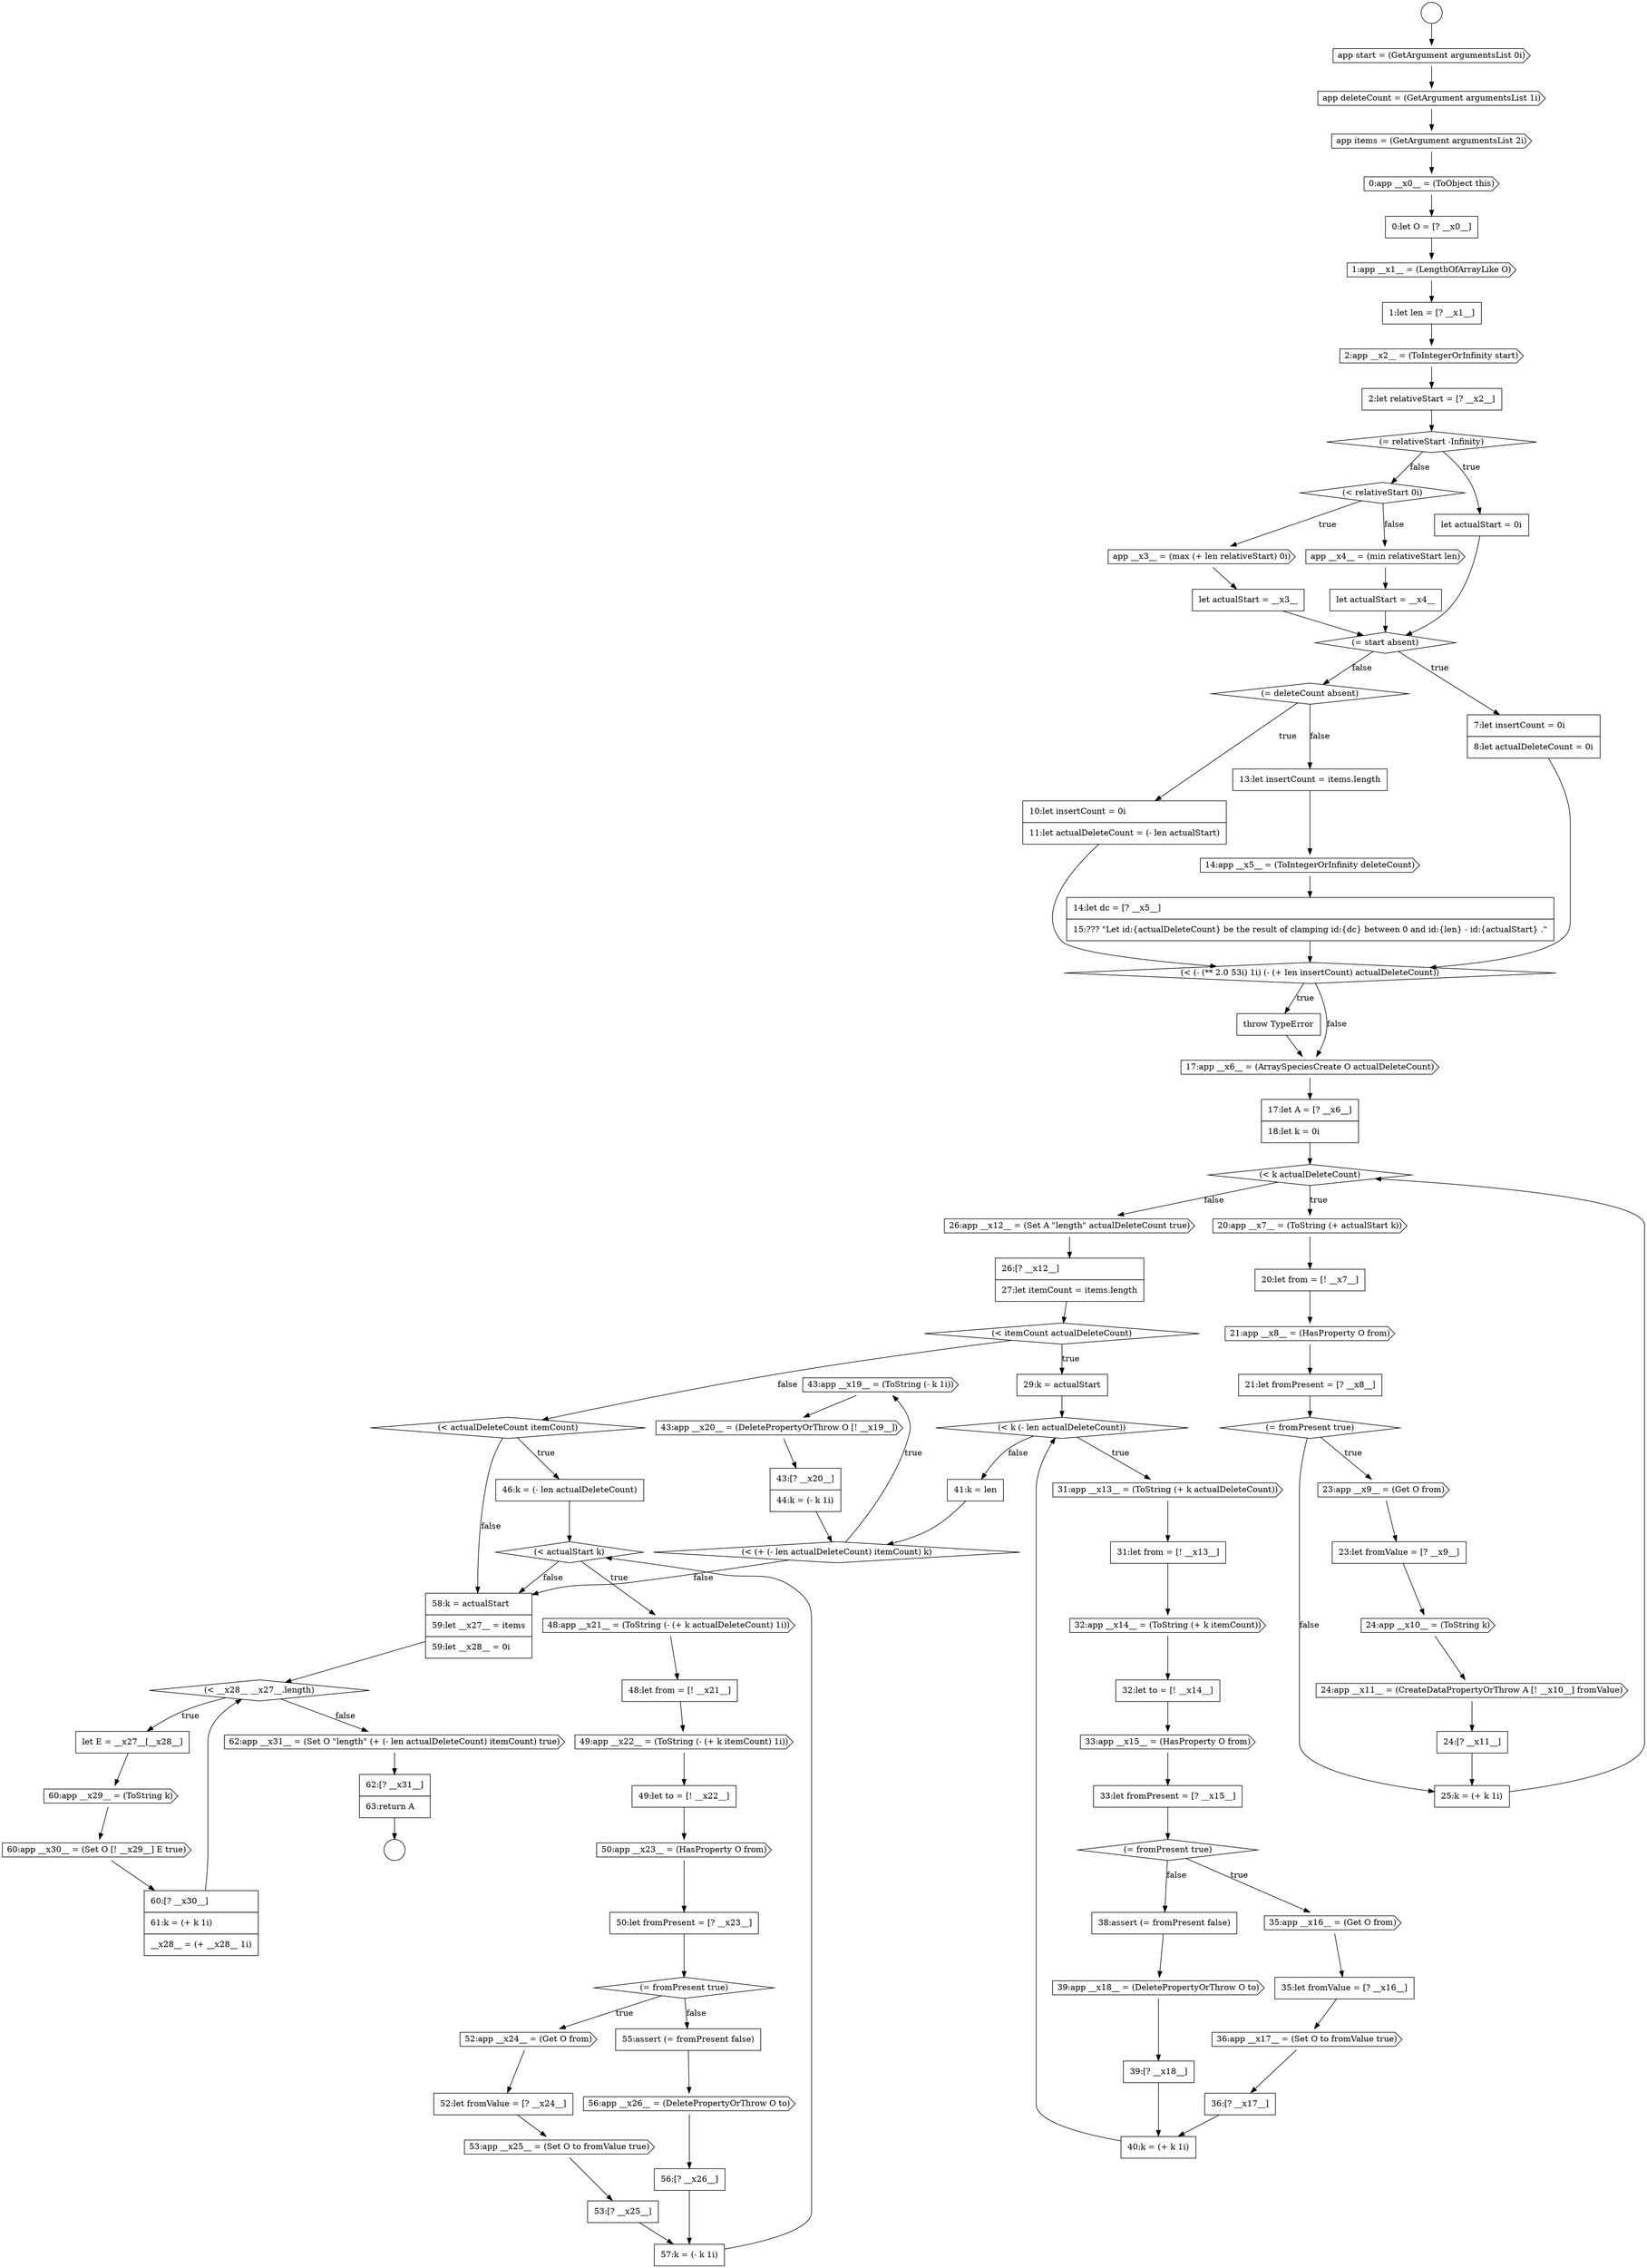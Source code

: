 digraph {
  node16918 [shape=cds, label=<<font color="black">43:app __x19__ = (ToString (- k 1i))</font>> color="black" fillcolor="white" style=filled]
  node16928 [shape=cds, label=<<font color="black">50:app __x23__ = (HasProperty O from)</font>> color="black" fillcolor="white" style=filled]
  node16911 [shape=none, margin=0, label=<<font color="black">
    <table border="0" cellborder="1" cellspacing="0" cellpadding="10">
      <tr><td align="left">36:[? __x17__]</td></tr>
    </table>
  </font>> color="black" fillcolor="white" style=filled]
  node16898 [shape=diamond, label=<<font color="black">(&lt; itemCount actualDeleteCount)</font>> color="black" fillcolor="white" style=filled]
  node16881 [shape=none, margin=0, label=<<font color="black">
    <table border="0" cellborder="1" cellspacing="0" cellpadding="10">
      <tr><td align="left">throw TypeError</td></tr>
    </table>
  </font>> color="black" fillcolor="white" style=filled]
  node16940 [shape=diamond, label=<<font color="black">(&lt; __x28__ __x27__.length)</font>> color="black" fillcolor="white" style=filled]
  node16862 [shape=cds, label=<<font color="black">1:app __x1__ = (LengthOfArrayLike O)</font>> color="black" fillcolor="white" style=filled]
  node16894 [shape=none, margin=0, label=<<font color="black">
    <table border="0" cellborder="1" cellspacing="0" cellpadding="10">
      <tr><td align="left">24:[? __x11__]</td></tr>
    </table>
  </font>> color="black" fillcolor="white" style=filled]
  node16915 [shape=none, margin=0, label=<<font color="black">
    <table border="0" cellborder="1" cellspacing="0" cellpadding="10">
      <tr><td align="left">40:k = (+ k 1i)</td></tr>
    </table>
  </font>> color="black" fillcolor="white" style=filled]
  node16933 [shape=cds, label=<<font color="black">53:app __x25__ = (Set O to fromValue true)</font>> color="black" fillcolor="white" style=filled]
  node16868 [shape=diamond, label=<<font color="black">(&lt; relativeStart 0i)</font>> color="black" fillcolor="white" style=filled]
  node16877 [shape=none, margin=0, label=<<font color="black">
    <table border="0" cellborder="1" cellspacing="0" cellpadding="10">
      <tr><td align="left">13:let insertCount = items.length</td></tr>
    </table>
  </font>> color="black" fillcolor="white" style=filled]
  node16890 [shape=cds, label=<<font color="black">23:app __x9__ = (Get O from)</font>> color="black" fillcolor="white" style=filled]
  node16919 [shape=cds, label=<<font color="black">43:app __x20__ = (DeletePropertyOrThrow O [! __x19__])</font>> color="black" fillcolor="white" style=filled]
  node16873 [shape=diamond, label=<<font color="black">(= start absent)</font>> color="black" fillcolor="white" style=filled]
  node16872 [shape=none, margin=0, label=<<font color="black">
    <table border="0" cellborder="1" cellspacing="0" cellpadding="10">
      <tr><td align="left">let actualStart = __x4__</td></tr>
    </table>
  </font>> color="black" fillcolor="white" style=filled]
  node16929 [shape=none, margin=0, label=<<font color="black">
    <table border="0" cellborder="1" cellspacing="0" cellpadding="10">
      <tr><td align="left">50:let fromPresent = [? __x23__]</td></tr>
    </table>
  </font>> color="black" fillcolor="white" style=filled]
  node16907 [shape=diamond, label=<<font color="black">(= fromPresent true)</font>> color="black" fillcolor="white" style=filled]
  node16946 [shape=none, margin=0, label=<<font color="black">
    <table border="0" cellborder="1" cellspacing="0" cellpadding="10">
      <tr><td align="left">62:[? __x31__]</td></tr>
      <tr><td align="left">63:return A</td></tr>
    </table>
  </font>> color="black" fillcolor="white" style=filled]
  node16897 [shape=none, margin=0, label=<<font color="black">
    <table border="0" cellborder="1" cellspacing="0" cellpadding="10">
      <tr><td align="left">26:[? __x12__]</td></tr>
      <tr><td align="left">27:let itemCount = items.length</td></tr>
    </table>
  </font>> color="black" fillcolor="white" style=filled]
  node16944 [shape=none, margin=0, label=<<font color="black">
    <table border="0" cellborder="1" cellspacing="0" cellpadding="10">
      <tr><td align="left">60:[? __x30__]</td></tr>
      <tr><td align="left">61:k = (+ k 1i)</td></tr>
      <tr><td align="left">__x28__ = (+ __x28__ 1i)</td></tr>
    </table>
  </font>> color="black" fillcolor="white" style=filled]
  node16924 [shape=cds, label=<<font color="black">48:app __x21__ = (ToString (- (+ k actualDeleteCount) 1i))</font>> color="black" fillcolor="white" style=filled]
  node16902 [shape=none, margin=0, label=<<font color="black">
    <table border="0" cellborder="1" cellspacing="0" cellpadding="10">
      <tr><td align="left">31:let from = [! __x13__]</td></tr>
    </table>
  </font>> color="black" fillcolor="white" style=filled]
  node16885 [shape=cds, label=<<font color="black">20:app __x7__ = (ToString (+ actualStart k))</font>> color="black" fillcolor="white" style=filled]
  node16858 [shape=cds, label=<<font color="black">app deleteCount = (GetArgument argumentsList 1i)</font>> color="black" fillcolor="white" style=filled]
  node16882 [shape=cds, label=<<font color="black">17:app __x6__ = (ArraySpeciesCreate O actualDeleteCount)</font>> color="black" fillcolor="white" style=filled]
  node16927 [shape=none, margin=0, label=<<font color="black">
    <table border="0" cellborder="1" cellspacing="0" cellpadding="10">
      <tr><td align="left">49:let to = [! __x22__]</td></tr>
    </table>
  </font>> color="black" fillcolor="white" style=filled]
  node16861 [shape=none, margin=0, label=<<font color="black">
    <table border="0" cellborder="1" cellspacing="0" cellpadding="10">
      <tr><td align="left">0:let O = [? __x0__]</td></tr>
    </table>
  </font>> color="black" fillcolor="white" style=filled]
  node16865 [shape=none, margin=0, label=<<font color="black">
    <table border="0" cellborder="1" cellspacing="0" cellpadding="10">
      <tr><td align="left">2:let relativeStart = [? __x2__]</td></tr>
    </table>
  </font>> color="black" fillcolor="white" style=filled]
  node16880 [shape=diamond, label=<<font color="black">(&lt; (- (** 2.0 53i) 1i) (- (+ len insertCount) actualDeleteCount))</font>> color="black" fillcolor="white" style=filled]
  node16916 [shape=none, margin=0, label=<<font color="black">
    <table border="0" cellborder="1" cellspacing="0" cellpadding="10">
      <tr><td align="left">41:k = len</td></tr>
    </table>
  </font>> color="black" fillcolor="white" style=filled]
  node16899 [shape=none, margin=0, label=<<font color="black">
    <table border="0" cellborder="1" cellspacing="0" cellpadding="10">
      <tr><td align="left">29:k = actualStart</td></tr>
    </table>
  </font>> color="black" fillcolor="white" style=filled]
  node16893 [shape=cds, label=<<font color="black">24:app __x11__ = (CreateDataPropertyOrThrow A [! __x10__] fromValue)</font>> color="black" fillcolor="white" style=filled]
  node16910 [shape=cds, label=<<font color="black">36:app __x17__ = (Set O to fromValue true)</font>> color="black" fillcolor="white" style=filled]
  node16936 [shape=cds, label=<<font color="black">56:app __x26__ = (DeletePropertyOrThrow O to)</font>> color="black" fillcolor="white" style=filled]
  node16920 [shape=none, margin=0, label=<<font color="black">
    <table border="0" cellborder="1" cellspacing="0" cellpadding="10">
      <tr><td align="left">43:[? __x20__]</td></tr>
      <tr><td align="left">44:k = (- k 1i)</td></tr>
    </table>
  </font>> color="black" fillcolor="white" style=filled]
  node16903 [shape=cds, label=<<font color="black">32:app __x14__ = (ToString (+ k itemCount))</font>> color="black" fillcolor="white" style=filled]
  node16937 [shape=none, margin=0, label=<<font color="black">
    <table border="0" cellborder="1" cellspacing="0" cellpadding="10">
      <tr><td align="left">56:[? __x26__]</td></tr>
    </table>
  </font>> color="black" fillcolor="white" style=filled]
  node16889 [shape=diamond, label=<<font color="black">(= fromPresent true)</font>> color="black" fillcolor="white" style=filled]
  node16906 [shape=none, margin=0, label=<<font color="black">
    <table border="0" cellborder="1" cellspacing="0" cellpadding="10">
      <tr><td align="left">33:let fromPresent = [? __x15__]</td></tr>
    </table>
  </font>> color="black" fillcolor="white" style=filled]
  node16932 [shape=none, margin=0, label=<<font color="black">
    <table border="0" cellborder="1" cellspacing="0" cellpadding="10">
      <tr><td align="left">52:let fromValue = [? __x24__]</td></tr>
    </table>
  </font>> color="black" fillcolor="white" style=filled]
  node16913 [shape=cds, label=<<font color="black">39:app __x18__ = (DeletePropertyOrThrow O to)</font>> color="black" fillcolor="white" style=filled]
  node16886 [shape=none, margin=0, label=<<font color="black">
    <table border="0" cellborder="1" cellspacing="0" cellpadding="10">
      <tr><td align="left">20:let from = [! __x7__]</td></tr>
    </table>
  </font>> color="black" fillcolor="white" style=filled]
  node16923 [shape=diamond, label=<<font color="black">(&lt; actualStart k)</font>> color="black" fillcolor="white" style=filled]
  node16879 [shape=none, margin=0, label=<<font color="black">
    <table border="0" cellborder="1" cellspacing="0" cellpadding="10">
      <tr><td align="left">14:let dc = [? __x5__]</td></tr>
      <tr><td align="left">15:??? &quot;Let id:{actualDeleteCount} be the result of clamping id:{dc} between 0 and id:{len} - id:{actualStart} .&quot;</td></tr>
    </table>
  </font>> color="black" fillcolor="white" style=filled]
  node16876 [shape=none, margin=0, label=<<font color="black">
    <table border="0" cellborder="1" cellspacing="0" cellpadding="10">
      <tr><td align="left">10:let insertCount = 0i</td></tr>
      <tr><td align="left">11:let actualDeleteCount = (- len actualStart)</td></tr>
    </table>
  </font>> color="black" fillcolor="white" style=filled]
  node16941 [shape=none, margin=0, label=<<font color="black">
    <table border="0" cellborder="1" cellspacing="0" cellpadding="10">
      <tr><td align="left">let E = __x27__[__x28__]</td></tr>
    </table>
  </font>> color="black" fillcolor="white" style=filled]
  node16857 [shape=cds, label=<<font color="black">app start = (GetArgument argumentsList 0i)</font>> color="black" fillcolor="white" style=filled]
  node16869 [shape=cds, label=<<font color="black">app __x3__ = (max (+ len relativeStart) 0i)</font>> color="black" fillcolor="white" style=filled]
  node16935 [shape=none, margin=0, label=<<font color="black">
    <table border="0" cellborder="1" cellspacing="0" cellpadding="10">
      <tr><td align="left">55:assert (= fromPresent false)</td></tr>
    </table>
  </font>> color="black" fillcolor="white" style=filled]
  node16866 [shape=diamond, label=<<font color="black">(= relativeStart -Infinity)</font>> color="black" fillcolor="white" style=filled]
  node16855 [shape=circle label=" " color="black" fillcolor="white" style=filled]
  node16945 [shape=cds, label=<<font color="black">62:app __x31__ = (Set O &quot;length&quot; (+ (- len actualDeleteCount) itemCount) true)</font>> color="black" fillcolor="white" style=filled]
  node16896 [shape=cds, label=<<font color="black">26:app __x12__ = (Set A &quot;length&quot; actualDeleteCount true)</font>> color="black" fillcolor="white" style=filled]
  node16909 [shape=none, margin=0, label=<<font color="black">
    <table border="0" cellborder="1" cellspacing="0" cellpadding="10">
      <tr><td align="left">35:let fromValue = [? __x16__]</td></tr>
    </table>
  </font>> color="black" fillcolor="white" style=filled]
  node16900 [shape=diamond, label=<<font color="black">(&lt; k (- len actualDeleteCount))</font>> color="black" fillcolor="white" style=filled]
  node16883 [shape=none, margin=0, label=<<font color="black">
    <table border="0" cellborder="1" cellspacing="0" cellpadding="10">
      <tr><td align="left">17:let A = [? __x6__]</td></tr>
      <tr><td align="left">18:let k = 0i</td></tr>
    </table>
  </font>> color="black" fillcolor="white" style=filled]
  node16938 [shape=none, margin=0, label=<<font color="black">
    <table border="0" cellborder="1" cellspacing="0" cellpadding="10">
      <tr><td align="left">57:k = (- k 1i)</td></tr>
    </table>
  </font>> color="black" fillcolor="white" style=filled]
  node16864 [shape=cds, label=<<font color="black">2:app __x2__ = (ToIntegerOrInfinity start)</font>> color="black" fillcolor="white" style=filled]
  node16926 [shape=cds, label=<<font color="black">49:app __x22__ = (ToString (- (+ k itemCount) 1i))</font>> color="black" fillcolor="white" style=filled]
  node16905 [shape=cds, label=<<font color="black">33:app __x15__ = (HasProperty O from)</font>> color="black" fillcolor="white" style=filled]
  node16904 [shape=none, margin=0, label=<<font color="black">
    <table border="0" cellborder="1" cellspacing="0" cellpadding="10">
      <tr><td align="left">32:let to = [! __x14__]</td></tr>
    </table>
  </font>> color="black" fillcolor="white" style=filled]
  node16887 [shape=cds, label=<<font color="black">21:app __x8__ = (HasProperty O from)</font>> color="black" fillcolor="white" style=filled]
  node16863 [shape=none, margin=0, label=<<font color="black">
    <table border="0" cellborder="1" cellspacing="0" cellpadding="10">
      <tr><td align="left">1:let len = [? __x1__]</td></tr>
    </table>
  </font>> color="black" fillcolor="white" style=filled]
  node16860 [shape=cds, label=<<font color="black">0:app __x0__ = (ToObject this)</font>> color="black" fillcolor="white" style=filled]
  node16922 [shape=none, margin=0, label=<<font color="black">
    <table border="0" cellborder="1" cellspacing="0" cellpadding="10">
      <tr><td align="left">46:k = (- len actualDeleteCount)</td></tr>
    </table>
  </font>> color="black" fillcolor="white" style=filled]
  node16917 [shape=diamond, label=<<font color="black">(&lt; (+ (- len actualDeleteCount) itemCount) k)</font>> color="black" fillcolor="white" style=filled]
  node16875 [shape=diamond, label=<<font color="black">(= deleteCount absent)</font>> color="black" fillcolor="white" style=filled]
  node16870 [shape=none, margin=0, label=<<font color="black">
    <table border="0" cellborder="1" cellspacing="0" cellpadding="10">
      <tr><td align="left">let actualStart = __x3__</td></tr>
    </table>
  </font>> color="black" fillcolor="white" style=filled]
  node16942 [shape=cds, label=<<font color="black">60:app __x29__ = (ToString k)</font>> color="black" fillcolor="white" style=filled]
  node16892 [shape=cds, label=<<font color="black">24:app __x10__ = (ToString k)</font>> color="black" fillcolor="white" style=filled]
  node16895 [shape=none, margin=0, label=<<font color="black">
    <table border="0" cellborder="1" cellspacing="0" cellpadding="10">
      <tr><td align="left">25:k = (+ k 1i)</td></tr>
    </table>
  </font>> color="black" fillcolor="white" style=filled]
  node16912 [shape=none, margin=0, label=<<font color="black">
    <table border="0" cellborder="1" cellspacing="0" cellpadding="10">
      <tr><td align="left">38:assert (= fromPresent false)</td></tr>
    </table>
  </font>> color="black" fillcolor="white" style=filled]
  node16934 [shape=none, margin=0, label=<<font color="black">
    <table border="0" cellborder="1" cellspacing="0" cellpadding="10">
      <tr><td align="left">53:[? __x25__]</td></tr>
    </table>
  </font>> color="black" fillcolor="white" style=filled]
  node16914 [shape=none, margin=0, label=<<font color="black">
    <table border="0" cellborder="1" cellspacing="0" cellpadding="10">
      <tr><td align="left">39:[? __x18__]</td></tr>
    </table>
  </font>> color="black" fillcolor="white" style=filled]
  node16925 [shape=none, margin=0, label=<<font color="black">
    <table border="0" cellborder="1" cellspacing="0" cellpadding="10">
      <tr><td align="left">48:let from = [! __x21__]</td></tr>
    </table>
  </font>> color="black" fillcolor="white" style=filled]
  node16931 [shape=cds, label=<<font color="black">52:app __x24__ = (Get O from)</font>> color="black" fillcolor="white" style=filled]
  node16867 [shape=none, margin=0, label=<<font color="black">
    <table border="0" cellborder="1" cellspacing="0" cellpadding="10">
      <tr><td align="left">let actualStart = 0i</td></tr>
    </table>
  </font>> color="black" fillcolor="white" style=filled]
  node16878 [shape=cds, label=<<font color="black">14:app __x5__ = (ToIntegerOrInfinity deleteCount)</font>> color="black" fillcolor="white" style=filled]
  node16884 [shape=diamond, label=<<font color="black">(&lt; k actualDeleteCount)</font>> color="black" fillcolor="white" style=filled]
  node16921 [shape=diamond, label=<<font color="black">(&lt; actualDeleteCount itemCount)</font>> color="black" fillcolor="white" style=filled]
  node16871 [shape=cds, label=<<font color="black">app __x4__ = (min relativeStart len)</font>> color="black" fillcolor="white" style=filled]
  node16943 [shape=cds, label=<<font color="black">60:app __x30__ = (Set O [! __x29__] E true)</font>> color="black" fillcolor="white" style=filled]
  node16874 [shape=none, margin=0, label=<<font color="black">
    <table border="0" cellborder="1" cellspacing="0" cellpadding="10">
      <tr><td align="left">7:let insertCount = 0i</td></tr>
      <tr><td align="left">8:let actualDeleteCount = 0i</td></tr>
    </table>
  </font>> color="black" fillcolor="white" style=filled]
  node16901 [shape=cds, label=<<font color="black">31:app __x13__ = (ToString (+ k actualDeleteCount))</font>> color="black" fillcolor="white" style=filled]
  node16888 [shape=none, margin=0, label=<<font color="black">
    <table border="0" cellborder="1" cellspacing="0" cellpadding="10">
      <tr><td align="left">21:let fromPresent = [? __x8__]</td></tr>
    </table>
  </font>> color="black" fillcolor="white" style=filled]
  node16939 [shape=none, margin=0, label=<<font color="black">
    <table border="0" cellborder="1" cellspacing="0" cellpadding="10">
      <tr><td align="left">58:k = actualStart</td></tr>
      <tr><td align="left">59:let __x27__ = items</td></tr>
      <tr><td align="left">59:let __x28__ = 0i</td></tr>
    </table>
  </font>> color="black" fillcolor="white" style=filled]
  node16891 [shape=none, margin=0, label=<<font color="black">
    <table border="0" cellborder="1" cellspacing="0" cellpadding="10">
      <tr><td align="left">23:let fromValue = [? __x9__]</td></tr>
    </table>
  </font>> color="black" fillcolor="white" style=filled]
  node16908 [shape=cds, label=<<font color="black">35:app __x16__ = (Get O from)</font>> color="black" fillcolor="white" style=filled]
  node16859 [shape=cds, label=<<font color="black">app items = (GetArgument argumentsList 2i)</font>> color="black" fillcolor="white" style=filled]
  node16930 [shape=diamond, label=<<font color="black">(= fromPresent true)</font>> color="black" fillcolor="white" style=filled]
  node16856 [shape=circle label=" " color="black" fillcolor="white" style=filled]
  node16916 -> node16917 [ color="black"]
  node16922 -> node16923 [ color="black"]
  node16913 -> node16914 [ color="black"]
  node16931 -> node16932 [ color="black"]
  node16898 -> node16899 [label=<<font color="black">true</font>> color="black"]
  node16898 -> node16921 [label=<<font color="black">false</font>> color="black"]
  node16882 -> node16883 [ color="black"]
  node16938 -> node16923 [ color="black"]
  node16879 -> node16880 [ color="black"]
  node16866 -> node16867 [label=<<font color="black">true</font>> color="black"]
  node16866 -> node16868 [label=<<font color="black">false</font>> color="black"]
  node16918 -> node16919 [ color="black"]
  node16942 -> node16943 [ color="black"]
  node16886 -> node16887 [ color="black"]
  node16920 -> node16917 [ color="black"]
  node16929 -> node16930 [ color="black"]
  node16914 -> node16915 [ color="black"]
  node16900 -> node16901 [label=<<font color="black">true</font>> color="black"]
  node16900 -> node16916 [label=<<font color="black">false</font>> color="black"]
  node16899 -> node16900 [ color="black"]
  node16915 -> node16900 [ color="black"]
  node16859 -> node16860 [ color="black"]
  node16921 -> node16922 [label=<<font color="black">true</font>> color="black"]
  node16921 -> node16939 [label=<<font color="black">false</font>> color="black"]
  node16910 -> node16911 [ color="black"]
  node16861 -> node16862 [ color="black"]
  node16934 -> node16938 [ color="black"]
  node16873 -> node16874 [label=<<font color="black">true</font>> color="black"]
  node16873 -> node16875 [label=<<font color="black">false</font>> color="black"]
  node16864 -> node16865 [ color="black"]
  node16935 -> node16936 [ color="black"]
  node16901 -> node16902 [ color="black"]
  node16890 -> node16891 [ color="black"]
  node16872 -> node16873 [ color="black"]
  node16871 -> node16872 [ color="black"]
  node16924 -> node16925 [ color="black"]
  node16945 -> node16946 [ color="black"]
  node16933 -> node16934 [ color="black"]
  node16875 -> node16876 [label=<<font color="black">true</font>> color="black"]
  node16875 -> node16877 [label=<<font color="black">false</font>> color="black"]
  node16939 -> node16940 [ color="black"]
  node16857 -> node16858 [ color="black"]
  node16923 -> node16924 [label=<<font color="black">true</font>> color="black"]
  node16923 -> node16939 [label=<<font color="black">false</font>> color="black"]
  node16919 -> node16920 [ color="black"]
  node16926 -> node16927 [ color="black"]
  node16941 -> node16942 [ color="black"]
  node16868 -> node16869 [label=<<font color="black">true</font>> color="black"]
  node16868 -> node16871 [label=<<font color="black">false</font>> color="black"]
  node16928 -> node16929 [ color="black"]
  node16917 -> node16918 [label=<<font color="black">true</font>> color="black"]
  node16917 -> node16939 [label=<<font color="black">false</font>> color="black"]
  node16937 -> node16938 [ color="black"]
  node16903 -> node16904 [ color="black"]
  node16908 -> node16909 [ color="black"]
  node16887 -> node16888 [ color="black"]
  node16858 -> node16859 [ color="black"]
  node16907 -> node16908 [label=<<font color="black">true</font>> color="black"]
  node16907 -> node16912 [label=<<font color="black">false</font>> color="black"]
  node16906 -> node16907 [ color="black"]
  node16912 -> node16913 [ color="black"]
  node16893 -> node16894 [ color="black"]
  node16911 -> node16915 [ color="black"]
  node16863 -> node16864 [ color="black"]
  node16895 -> node16884 [ color="black"]
  node16902 -> node16903 [ color="black"]
  node16904 -> node16905 [ color="black"]
  node16896 -> node16897 [ color="black"]
  node16876 -> node16880 [ color="black"]
  node16855 -> node16857 [ color="black"]
  node16862 -> node16863 [ color="black"]
  node16943 -> node16944 [ color="black"]
  node16885 -> node16886 [ color="black"]
  node16892 -> node16893 [ color="black"]
  node16869 -> node16870 [ color="black"]
  node16905 -> node16906 [ color="black"]
  node16877 -> node16878 [ color="black"]
  node16944 -> node16940 [ color="black"]
  node16891 -> node16892 [ color="black"]
  node16888 -> node16889 [ color="black"]
  node16870 -> node16873 [ color="black"]
  node16930 -> node16931 [label=<<font color="black">true</font>> color="black"]
  node16930 -> node16935 [label=<<font color="black">false</font>> color="black"]
  node16860 -> node16861 [ color="black"]
  node16894 -> node16895 [ color="black"]
  node16865 -> node16866 [ color="black"]
  node16867 -> node16873 [ color="black"]
  node16897 -> node16898 [ color="black"]
  node16927 -> node16928 [ color="black"]
  node16874 -> node16880 [ color="black"]
  node16881 -> node16882 [ color="black"]
  node16940 -> node16941 [label=<<font color="black">true</font>> color="black"]
  node16940 -> node16945 [label=<<font color="black">false</font>> color="black"]
  node16909 -> node16910 [ color="black"]
  node16884 -> node16885 [label=<<font color="black">true</font>> color="black"]
  node16884 -> node16896 [label=<<font color="black">false</font>> color="black"]
  node16925 -> node16926 [ color="black"]
  node16880 -> node16881 [label=<<font color="black">true</font>> color="black"]
  node16880 -> node16882 [label=<<font color="black">false</font>> color="black"]
  node16878 -> node16879 [ color="black"]
  node16889 -> node16890 [label=<<font color="black">true</font>> color="black"]
  node16889 -> node16895 [label=<<font color="black">false</font>> color="black"]
  node16883 -> node16884 [ color="black"]
  node16932 -> node16933 [ color="black"]
  node16936 -> node16937 [ color="black"]
  node16946 -> node16856 [ color="black"]
}
